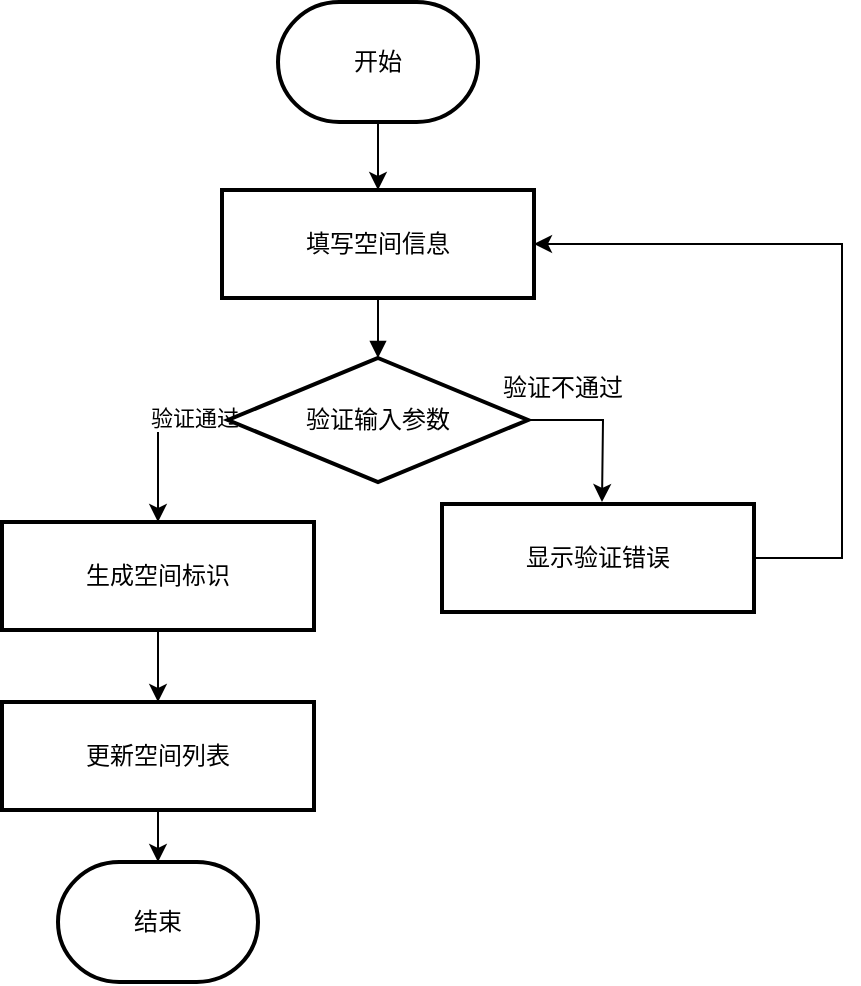 <mxfile version="27.0.6">
  <diagram name="第 1 页" id="tUl_epbtWHfM1TAFVZRK">
    <mxGraphModel dx="1042" dy="600" grid="1" gridSize="10" guides="1" tooltips="1" connect="1" arrows="1" fold="1" page="1" pageScale="1" pageWidth="827" pageHeight="1169" math="0" shadow="0">
      <root>
        <mxCell id="0" />
        <mxCell id="1" parent="0" />
        <mxCell id="xJx4WIZ2AIH6XRN2C7iX-2" value="填写空间信息" style="whiteSpace=wrap;strokeWidth=2;" vertex="1" parent="1">
          <mxGeometry x="320" y="214" width="156" height="54" as="geometry" />
        </mxCell>
        <mxCell id="xJx4WIZ2AIH6XRN2C7iX-18" style="edgeStyle=orthogonalEdgeStyle;rounded=0;orthogonalLoop=1;jettySize=auto;html=1;exitX=0;exitY=0.5;exitDx=0;exitDy=0;entryX=0.5;entryY=0;entryDx=0;entryDy=0;" edge="1" parent="1" source="xJx4WIZ2AIH6XRN2C7iX-3" target="xJx4WIZ2AIH6XRN2C7iX-4">
          <mxGeometry relative="1" as="geometry" />
        </mxCell>
        <mxCell id="xJx4WIZ2AIH6XRN2C7iX-22" value="Text" style="edgeLabel;html=1;align=center;verticalAlign=middle;resizable=0;points=[];" vertex="1" connectable="0" parent="xJx4WIZ2AIH6XRN2C7iX-18">
          <mxGeometry x="-0.451" y="1" relative="1" as="geometry">
            <mxPoint as="offset" />
          </mxGeometry>
        </mxCell>
        <mxCell id="xJx4WIZ2AIH6XRN2C7iX-23" value="验证通过" style="edgeLabel;html=1;align=center;verticalAlign=middle;resizable=0;points=[];" vertex="1" connectable="0" parent="xJx4WIZ2AIH6XRN2C7iX-18">
          <mxGeometry x="-0.591" y="-1" relative="1" as="geometry">
            <mxPoint as="offset" />
          </mxGeometry>
        </mxCell>
        <mxCell id="xJx4WIZ2AIH6XRN2C7iX-19" style="edgeStyle=orthogonalEdgeStyle;rounded=0;orthogonalLoop=1;jettySize=auto;html=1;exitX=1;exitY=0.5;exitDx=0;exitDy=0;" edge="1" parent="1" source="xJx4WIZ2AIH6XRN2C7iX-3">
          <mxGeometry relative="1" as="geometry">
            <mxPoint x="510" y="370" as="targetPoint" />
          </mxGeometry>
        </mxCell>
        <mxCell id="xJx4WIZ2AIH6XRN2C7iX-3" value="验证输入参数" style="rhombus;strokeWidth=2;whiteSpace=wrap;" vertex="1" parent="1">
          <mxGeometry x="323" y="298" width="150" height="62" as="geometry" />
        </mxCell>
        <mxCell id="xJx4WIZ2AIH6XRN2C7iX-24" style="edgeStyle=orthogonalEdgeStyle;rounded=0;orthogonalLoop=1;jettySize=auto;html=1;exitX=0.5;exitY=1;exitDx=0;exitDy=0;entryX=0.5;entryY=0;entryDx=0;entryDy=0;" edge="1" parent="1" source="xJx4WIZ2AIH6XRN2C7iX-4" target="xJx4WIZ2AIH6XRN2C7iX-7">
          <mxGeometry relative="1" as="geometry" />
        </mxCell>
        <mxCell id="xJx4WIZ2AIH6XRN2C7iX-4" value="生成空间标识" style="whiteSpace=wrap;strokeWidth=2;" vertex="1" parent="1">
          <mxGeometry x="210" y="380" width="156" height="54" as="geometry" />
        </mxCell>
        <mxCell id="xJx4WIZ2AIH6XRN2C7iX-28" value="" style="edgeStyle=orthogonalEdgeStyle;rounded=0;orthogonalLoop=1;jettySize=auto;html=1;" edge="1" parent="1" source="xJx4WIZ2AIH6XRN2C7iX-7" target="xJx4WIZ2AIH6XRN2C7iX-27">
          <mxGeometry relative="1" as="geometry" />
        </mxCell>
        <mxCell id="xJx4WIZ2AIH6XRN2C7iX-7" value="更新空间列表" style="whiteSpace=wrap;strokeWidth=2;" vertex="1" parent="1">
          <mxGeometry x="210" y="470" width="156" height="54" as="geometry" />
        </mxCell>
        <mxCell id="xJx4WIZ2AIH6XRN2C7iX-25" style="edgeStyle=orthogonalEdgeStyle;rounded=0;orthogonalLoop=1;jettySize=auto;html=1;entryX=1;entryY=0.5;entryDx=0;entryDy=0;" edge="1" parent="1" source="xJx4WIZ2AIH6XRN2C7iX-8" target="xJx4WIZ2AIH6XRN2C7iX-2">
          <mxGeometry relative="1" as="geometry">
            <mxPoint x="660" y="230" as="targetPoint" />
            <Array as="points">
              <mxPoint x="630" y="398" />
              <mxPoint x="630" y="241" />
            </Array>
          </mxGeometry>
        </mxCell>
        <mxCell id="xJx4WIZ2AIH6XRN2C7iX-8" value="显示验证错误" style="whiteSpace=wrap;strokeWidth=2;" vertex="1" parent="1">
          <mxGeometry x="430" y="371" width="156" height="54" as="geometry" />
        </mxCell>
        <mxCell id="xJx4WIZ2AIH6XRN2C7iX-10" value="" style="curved=1;startArrow=none;endArrow=block;exitX=0.5;exitY=1;entryX=0.5;entryY=0;rounded=0;" edge="1" parent="1" source="xJx4WIZ2AIH6XRN2C7iX-2" target="xJx4WIZ2AIH6XRN2C7iX-3">
          <mxGeometry relative="1" as="geometry">
            <Array as="points" />
          </mxGeometry>
        </mxCell>
        <mxCell id="xJx4WIZ2AIH6XRN2C7iX-17" value="" style="edgeStyle=orthogonalEdgeStyle;rounded=0;orthogonalLoop=1;jettySize=auto;html=1;" edge="1" parent="1" source="xJx4WIZ2AIH6XRN2C7iX-16" target="xJx4WIZ2AIH6XRN2C7iX-2">
          <mxGeometry relative="1" as="geometry" />
        </mxCell>
        <mxCell id="xJx4WIZ2AIH6XRN2C7iX-16" value="开始" style="strokeWidth=2;html=1;shape=mxgraph.flowchart.terminator;whiteSpace=wrap;" vertex="1" parent="1">
          <mxGeometry x="348" y="120" width="100" height="60" as="geometry" />
        </mxCell>
        <mxCell id="xJx4WIZ2AIH6XRN2C7iX-21" value="验证不通过" style="text;html=1;align=center;verticalAlign=middle;resizable=0;points=[];autosize=1;strokeColor=none;fillColor=none;" vertex="1" parent="1">
          <mxGeometry x="450" y="298" width="80" height="30" as="geometry" />
        </mxCell>
        <mxCell id="xJx4WIZ2AIH6XRN2C7iX-27" value="结束" style="strokeWidth=2;html=1;shape=mxgraph.flowchart.terminator;whiteSpace=wrap;" vertex="1" parent="1">
          <mxGeometry x="238" y="550" width="100" height="60" as="geometry" />
        </mxCell>
      </root>
    </mxGraphModel>
  </diagram>
</mxfile>
